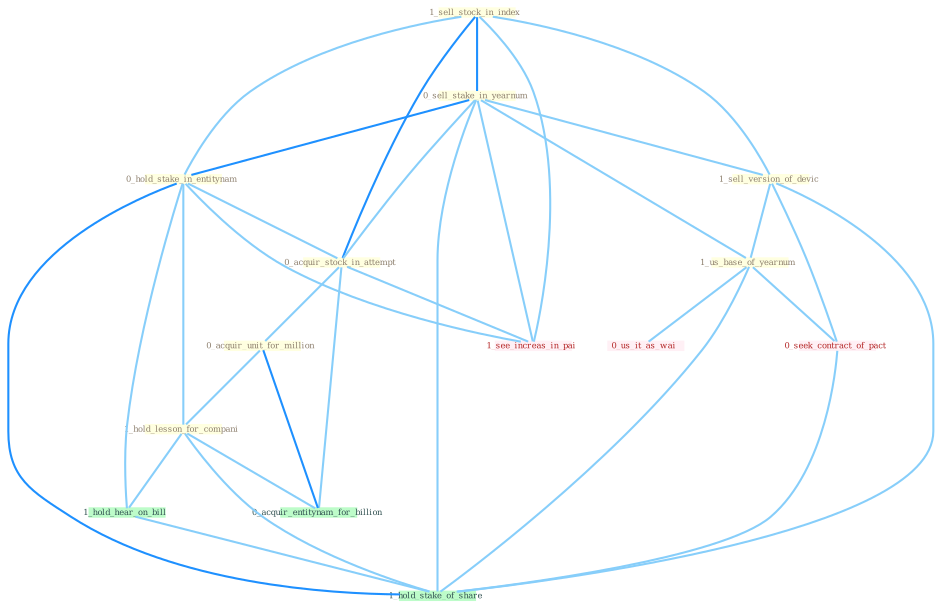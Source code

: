 Graph G{ 
    node
    [shape=polygon,style=filled,width=.5,height=.06,color="#BDFCC9",fixedsize=true,fontsize=4,
    fontcolor="#2f4f4f"];
    {node
    [color="#ffffe0", fontcolor="#8b7d6b"] "1_sell_stock_in_index " "0_sell_stake_in_yearnum " "0_hold_stake_in_entitynam " "1_sell_version_of_devic " "0_acquir_stock_in_attempt " "0_acquir_unit_for_million " "1_hold_lesson_for_compani " "1_us_base_of_yearnum "}
{node [color="#fff0f5", fontcolor="#b22222"] "0_seek_contract_of_pact " "0_us_it_as_wai " "1_see_increas_in_pai "}
edge [color="#B0E2FF"];

	"1_sell_stock_in_index " -- "0_sell_stake_in_yearnum " [w="2", color="#1e90ff" , len=0.8];
	"1_sell_stock_in_index " -- "0_hold_stake_in_entitynam " [w="1", color="#87cefa" ];
	"1_sell_stock_in_index " -- "1_sell_version_of_devic " [w="1", color="#87cefa" ];
	"1_sell_stock_in_index " -- "0_acquir_stock_in_attempt " [w="2", color="#1e90ff" , len=0.8];
	"1_sell_stock_in_index " -- "1_see_increas_in_pai " [w="1", color="#87cefa" ];
	"0_sell_stake_in_yearnum " -- "0_hold_stake_in_entitynam " [w="2", color="#1e90ff" , len=0.8];
	"0_sell_stake_in_yearnum " -- "1_sell_version_of_devic " [w="1", color="#87cefa" ];
	"0_sell_stake_in_yearnum " -- "0_acquir_stock_in_attempt " [w="1", color="#87cefa" ];
	"0_sell_stake_in_yearnum " -- "1_us_base_of_yearnum " [w="1", color="#87cefa" ];
	"0_sell_stake_in_yearnum " -- "1_see_increas_in_pai " [w="1", color="#87cefa" ];
	"0_sell_stake_in_yearnum " -- "1_hold_stake_of_share " [w="1", color="#87cefa" ];
	"0_hold_stake_in_entitynam " -- "0_acquir_stock_in_attempt " [w="1", color="#87cefa" ];
	"0_hold_stake_in_entitynam " -- "1_hold_lesson_for_compani " [w="1", color="#87cefa" ];
	"0_hold_stake_in_entitynam " -- "1_see_increas_in_pai " [w="1", color="#87cefa" ];
	"0_hold_stake_in_entitynam " -- "1_hold_hear_on_bill " [w="1", color="#87cefa" ];
	"0_hold_stake_in_entitynam " -- "1_hold_stake_of_share " [w="2", color="#1e90ff" , len=0.8];
	"1_sell_version_of_devic " -- "1_us_base_of_yearnum " [w="1", color="#87cefa" ];
	"1_sell_version_of_devic " -- "0_seek_contract_of_pact " [w="1", color="#87cefa" ];
	"1_sell_version_of_devic " -- "1_hold_stake_of_share " [w="1", color="#87cefa" ];
	"0_acquir_stock_in_attempt " -- "0_acquir_unit_for_million " [w="1", color="#87cefa" ];
	"0_acquir_stock_in_attempt " -- "0_acquir_entitynam_for_billion " [w="1", color="#87cefa" ];
	"0_acquir_stock_in_attempt " -- "1_see_increas_in_pai " [w="1", color="#87cefa" ];
	"0_acquir_unit_for_million " -- "1_hold_lesson_for_compani " [w="1", color="#87cefa" ];
	"0_acquir_unit_for_million " -- "0_acquir_entitynam_for_billion " [w="2", color="#1e90ff" , len=0.8];
	"1_hold_lesson_for_compani " -- "0_acquir_entitynam_for_billion " [w="1", color="#87cefa" ];
	"1_hold_lesson_for_compani " -- "1_hold_hear_on_bill " [w="1", color="#87cefa" ];
	"1_hold_lesson_for_compani " -- "1_hold_stake_of_share " [w="1", color="#87cefa" ];
	"1_us_base_of_yearnum " -- "0_seek_contract_of_pact " [w="1", color="#87cefa" ];
	"1_us_base_of_yearnum " -- "0_us_it_as_wai " [w="1", color="#87cefa" ];
	"1_us_base_of_yearnum " -- "1_hold_stake_of_share " [w="1", color="#87cefa" ];
	"0_seek_contract_of_pact " -- "1_hold_stake_of_share " [w="1", color="#87cefa" ];
	"1_hold_hear_on_bill " -- "1_hold_stake_of_share " [w="1", color="#87cefa" ];
}